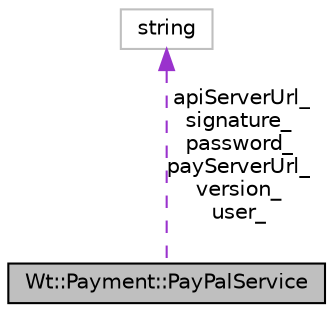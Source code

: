 digraph "Wt::Payment::PayPalService"
{
 // LATEX_PDF_SIZE
  edge [fontname="Helvetica",fontsize="10",labelfontname="Helvetica",labelfontsize="10"];
  node [fontname="Helvetica",fontsize="10",shape=record];
  Node1 [label="Wt::Payment::PayPalService",height=0.2,width=0.4,color="black", fillcolor="grey75", style="filled", fontcolor="black",tooltip="This is a PayPal service class."];
  Node2 -> Node1 [dir="back",color="darkorchid3",fontsize="10",style="dashed",label=" apiServerUrl_\nsignature_\npassword_\npayServerUrl_\nversion_\nuser_" ,fontname="Helvetica"];
  Node2 [label="string",height=0.2,width=0.4,color="grey75", fillcolor="white", style="filled",tooltip=" "];
}
